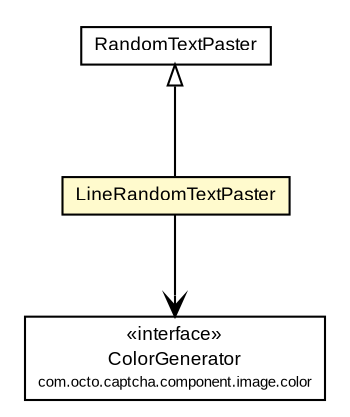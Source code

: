 #!/usr/local/bin/dot
#
# Class diagram 
# Generated by UmlGraph version 4.6 (http://www.spinellis.gr/sw/umlgraph)
#

digraph G {
	edge [fontname="arial",fontsize=10,labelfontname="arial",labelfontsize=10];
	node [fontname="arial",fontsize=10,shape=plaintext];
	// com.octo.captcha.component.image.color.ColorGenerator
	c8952 [label=<<table border="0" cellborder="1" cellspacing="0" cellpadding="2" port="p" href="../color/ColorGenerator.html">
		<tr><td><table border="0" cellspacing="0" cellpadding="1">
			<tr><td> &laquo;interface&raquo; </td></tr>
			<tr><td> ColorGenerator </td></tr>
			<tr><td><font point-size="7.0"> com.octo.captcha.component.image.color </font></td></tr>
		</table></td></tr>
		</table>>, fontname="arial", fontcolor="black", fontsize=9.0];
	// com.octo.captcha.component.image.textpaster.RandomTextPaster
	c8964 [label=<<table border="0" cellborder="1" cellspacing="0" cellpadding="2" port="p" href="./RandomTextPaster.html">
		<tr><td><table border="0" cellspacing="0" cellpadding="1">
			<tr><td> RandomTextPaster </td></tr>
		</table></td></tr>
		</table>>, fontname="arial", fontcolor="black", fontsize=9.0];
	// com.octo.captcha.component.image.textpaster.LineRandomTextPaster
	c8967 [label=<<table border="0" cellborder="1" cellspacing="0" cellpadding="2" port="p" bgcolor="lemonChiffon" href="./LineRandomTextPaster.html">
		<tr><td><table border="0" cellspacing="0" cellpadding="1">
			<tr><td> LineRandomTextPaster </td></tr>
		</table></td></tr>
		</table>>, fontname="arial", fontcolor="black", fontsize=9.0];
	//com.octo.captcha.component.image.textpaster.LineRandomTextPaster extends com.octo.captcha.component.image.textpaster.RandomTextPaster
	c8964:p -> c8967:p [dir=back,arrowtail=empty];
	// com.octo.captcha.component.image.textpaster.LineRandomTextPaster NAVASSOC com.octo.captcha.component.image.color.ColorGenerator
	c8967:p -> c8952:p [taillabel="", label="", headlabel="", fontname="arial", fontcolor="black", fontsize=10.0, color="black", arrowhead=open];
}

